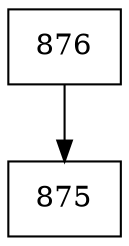 digraph G {
  node [shape=record];
  node0 [label="{876}"];
  node0 -> node1;
  node1 [label="{875}"];
}
